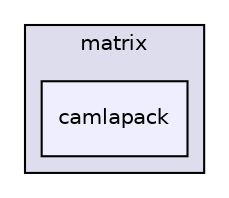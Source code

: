 digraph "camlapack" {
  compound=true
  node [ fontsize="10", fontname="Helvetica"];
  edge [ labelfontsize="10", labelfontname="Helvetica"];
  subgraph clusterdir_40d7732de2983c682bb99d86585a563c {
    graph [ bgcolor="#ddddee", pencolor="black", label="matrix" fontname="Helvetica", fontsize="10", URL="dir_40d7732de2983c682bb99d86585a563c.html"]
  dir_126135a1f00c92bca4c670eb9520e6bd [shape=box, label="camlapack", style="filled", fillcolor="#eeeeff", pencolor="black", URL="dir_126135a1f00c92bca4c670eb9520e6bd.html"];
  }
}
